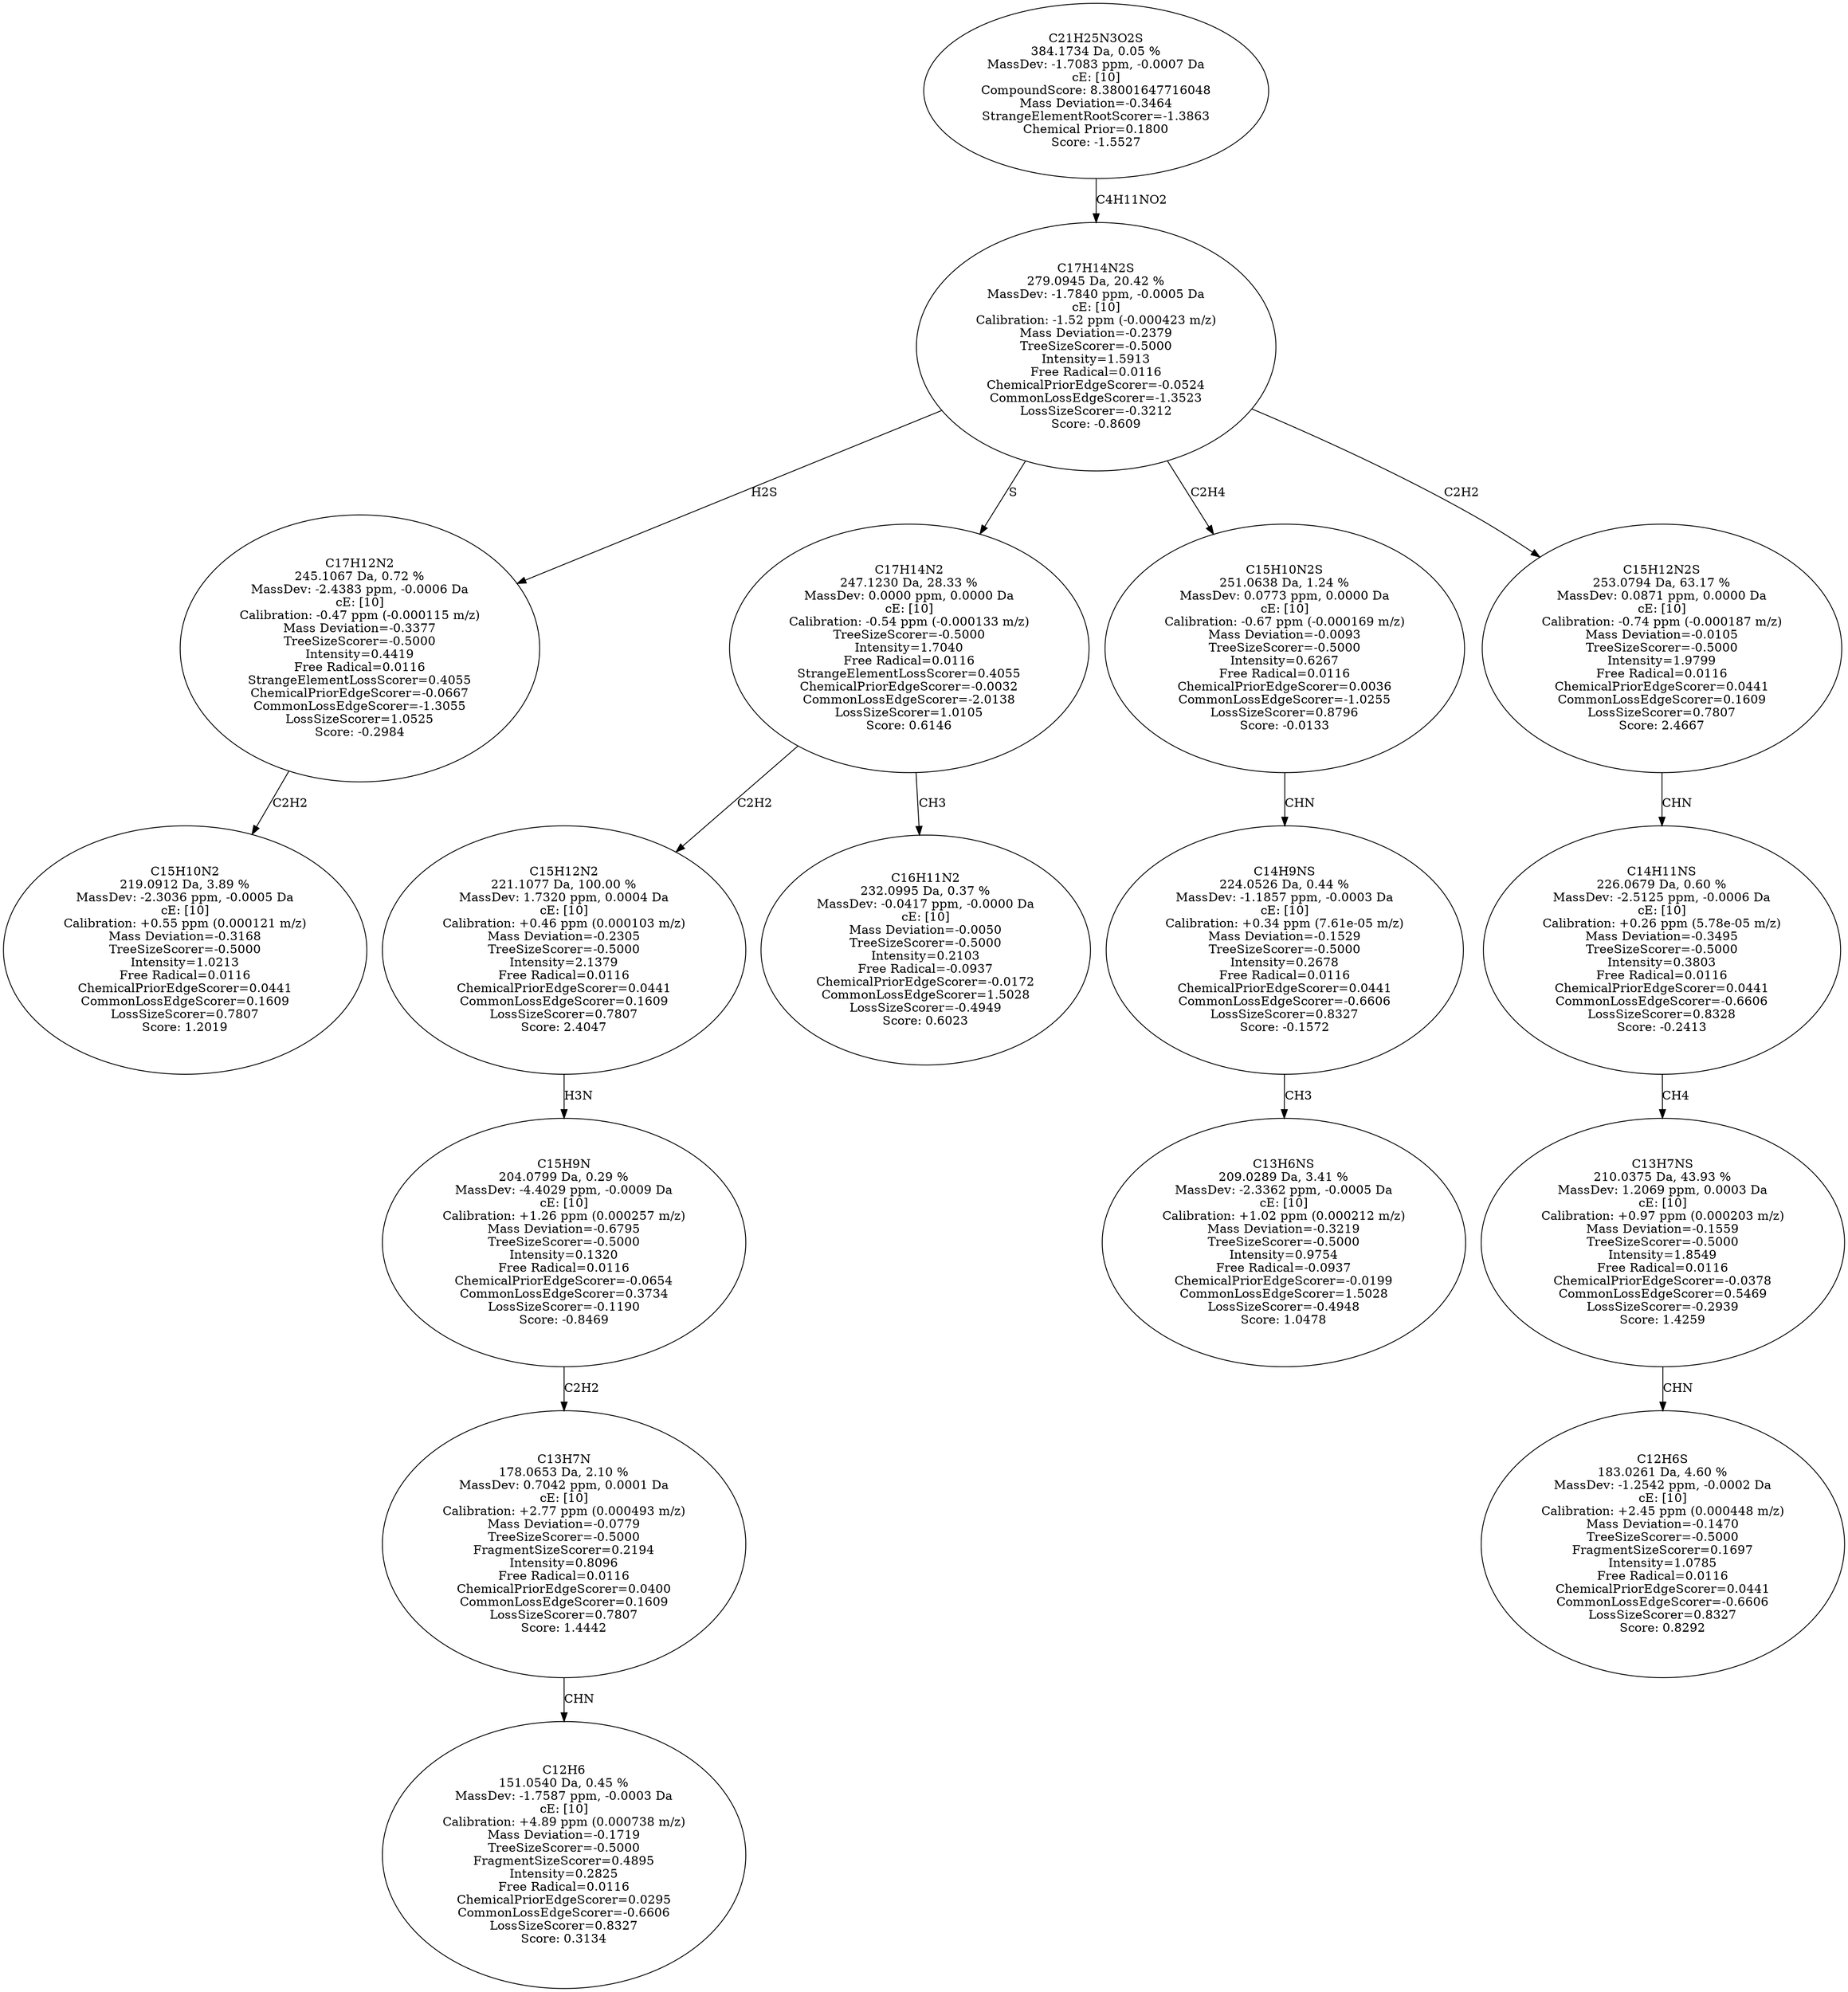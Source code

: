 strict digraph {
v1 [label="C15H10N2\n219.0912 Da, 3.89 %\nMassDev: -2.3036 ppm, -0.0005 Da\ncE: [10]\nCalibration: +0.55 ppm (0.000121 m/z)\nMass Deviation=-0.3168\nTreeSizeScorer=-0.5000\nIntensity=1.0213\nFree Radical=0.0116\nChemicalPriorEdgeScorer=0.0441\nCommonLossEdgeScorer=0.1609\nLossSizeScorer=0.7807\nScore: 1.2019"];
v2 [label="C17H12N2\n245.1067 Da, 0.72 %\nMassDev: -2.4383 ppm, -0.0006 Da\ncE: [10]\nCalibration: -0.47 ppm (-0.000115 m/z)\nMass Deviation=-0.3377\nTreeSizeScorer=-0.5000\nIntensity=0.4419\nFree Radical=0.0116\nStrangeElementLossScorer=0.4055\nChemicalPriorEdgeScorer=-0.0667\nCommonLossEdgeScorer=-1.3055\nLossSizeScorer=1.0525\nScore: -0.2984"];
v3 [label="C12H6\n151.0540 Da, 0.45 %\nMassDev: -1.7587 ppm, -0.0003 Da\ncE: [10]\nCalibration: +4.89 ppm (0.000738 m/z)\nMass Deviation=-0.1719\nTreeSizeScorer=-0.5000\nFragmentSizeScorer=0.4895\nIntensity=0.2825\nFree Radical=0.0116\nChemicalPriorEdgeScorer=0.0295\nCommonLossEdgeScorer=-0.6606\nLossSizeScorer=0.8327\nScore: 0.3134"];
v4 [label="C13H7N\n178.0653 Da, 2.10 %\nMassDev: 0.7042 ppm, 0.0001 Da\ncE: [10]\nCalibration: +2.77 ppm (0.000493 m/z)\nMass Deviation=-0.0779\nTreeSizeScorer=-0.5000\nFragmentSizeScorer=0.2194\nIntensity=0.8096\nFree Radical=0.0116\nChemicalPriorEdgeScorer=0.0400\nCommonLossEdgeScorer=0.1609\nLossSizeScorer=0.7807\nScore: 1.4442"];
v5 [label="C15H9N\n204.0799 Da, 0.29 %\nMassDev: -4.4029 ppm, -0.0009 Da\ncE: [10]\nCalibration: +1.26 ppm (0.000257 m/z)\nMass Deviation=-0.6795\nTreeSizeScorer=-0.5000\nIntensity=0.1320\nFree Radical=0.0116\nChemicalPriorEdgeScorer=-0.0654\nCommonLossEdgeScorer=0.3734\nLossSizeScorer=-0.1190\nScore: -0.8469"];
v6 [label="C15H12N2\n221.1077 Da, 100.00 %\nMassDev: 1.7320 ppm, 0.0004 Da\ncE: [10]\nCalibration: +0.46 ppm (0.000103 m/z)\nMass Deviation=-0.2305\nTreeSizeScorer=-0.5000\nIntensity=2.1379\nFree Radical=0.0116\nChemicalPriorEdgeScorer=0.0441\nCommonLossEdgeScorer=0.1609\nLossSizeScorer=0.7807\nScore: 2.4047"];
v7 [label="C16H11N2\n232.0995 Da, 0.37 %\nMassDev: -0.0417 ppm, -0.0000 Da\ncE: [10]\nMass Deviation=-0.0050\nTreeSizeScorer=-0.5000\nIntensity=0.2103\nFree Radical=-0.0937\nChemicalPriorEdgeScorer=-0.0172\nCommonLossEdgeScorer=1.5028\nLossSizeScorer=-0.4949\nScore: 0.6023"];
v8 [label="C17H14N2\n247.1230 Da, 28.33 %\nMassDev: 0.0000 ppm, 0.0000 Da\ncE: [10]\nCalibration: -0.54 ppm (-0.000133 m/z)\nTreeSizeScorer=-0.5000\nIntensity=1.7040\nFree Radical=0.0116\nStrangeElementLossScorer=0.4055\nChemicalPriorEdgeScorer=-0.0032\nCommonLossEdgeScorer=-2.0138\nLossSizeScorer=1.0105\nScore: 0.6146"];
v9 [label="C13H6NS\n209.0289 Da, 3.41 %\nMassDev: -2.3362 ppm, -0.0005 Da\ncE: [10]\nCalibration: +1.02 ppm (0.000212 m/z)\nMass Deviation=-0.3219\nTreeSizeScorer=-0.5000\nIntensity=0.9754\nFree Radical=-0.0937\nChemicalPriorEdgeScorer=-0.0199\nCommonLossEdgeScorer=1.5028\nLossSizeScorer=-0.4948\nScore: 1.0478"];
v10 [label="C14H9NS\n224.0526 Da, 0.44 %\nMassDev: -1.1857 ppm, -0.0003 Da\ncE: [10]\nCalibration: +0.34 ppm (7.61e-05 m/z)\nMass Deviation=-0.1529\nTreeSizeScorer=-0.5000\nIntensity=0.2678\nFree Radical=0.0116\nChemicalPriorEdgeScorer=0.0441\nCommonLossEdgeScorer=-0.6606\nLossSizeScorer=0.8327\nScore: -0.1572"];
v11 [label="C15H10N2S\n251.0638 Da, 1.24 %\nMassDev: 0.0773 ppm, 0.0000 Da\ncE: [10]\nCalibration: -0.67 ppm (-0.000169 m/z)\nMass Deviation=-0.0093\nTreeSizeScorer=-0.5000\nIntensity=0.6267\nFree Radical=0.0116\nChemicalPriorEdgeScorer=0.0036\nCommonLossEdgeScorer=-1.0255\nLossSizeScorer=0.8796\nScore: -0.0133"];
v12 [label="C12H6S\n183.0261 Da, 4.60 %\nMassDev: -1.2542 ppm, -0.0002 Da\ncE: [10]\nCalibration: +2.45 ppm (0.000448 m/z)\nMass Deviation=-0.1470\nTreeSizeScorer=-0.5000\nFragmentSizeScorer=0.1697\nIntensity=1.0785\nFree Radical=0.0116\nChemicalPriorEdgeScorer=0.0441\nCommonLossEdgeScorer=-0.6606\nLossSizeScorer=0.8327\nScore: 0.8292"];
v13 [label="C13H7NS\n210.0375 Da, 43.93 %\nMassDev: 1.2069 ppm, 0.0003 Da\ncE: [10]\nCalibration: +0.97 ppm (0.000203 m/z)\nMass Deviation=-0.1559\nTreeSizeScorer=-0.5000\nIntensity=1.8549\nFree Radical=0.0116\nChemicalPriorEdgeScorer=-0.0378\nCommonLossEdgeScorer=0.5469\nLossSizeScorer=-0.2939\nScore: 1.4259"];
v14 [label="C14H11NS\n226.0679 Da, 0.60 %\nMassDev: -2.5125 ppm, -0.0006 Da\ncE: [10]\nCalibration: +0.26 ppm (5.78e-05 m/z)\nMass Deviation=-0.3495\nTreeSizeScorer=-0.5000\nIntensity=0.3803\nFree Radical=0.0116\nChemicalPriorEdgeScorer=0.0441\nCommonLossEdgeScorer=-0.6606\nLossSizeScorer=0.8328\nScore: -0.2413"];
v15 [label="C15H12N2S\n253.0794 Da, 63.17 %\nMassDev: 0.0871 ppm, 0.0000 Da\ncE: [10]\nCalibration: -0.74 ppm (-0.000187 m/z)\nMass Deviation=-0.0105\nTreeSizeScorer=-0.5000\nIntensity=1.9799\nFree Radical=0.0116\nChemicalPriorEdgeScorer=0.0441\nCommonLossEdgeScorer=0.1609\nLossSizeScorer=0.7807\nScore: 2.4667"];
v16 [label="C17H14N2S\n279.0945 Da, 20.42 %\nMassDev: -1.7840 ppm, -0.0005 Da\ncE: [10]\nCalibration: -1.52 ppm (-0.000423 m/z)\nMass Deviation=-0.2379\nTreeSizeScorer=-0.5000\nIntensity=1.5913\nFree Radical=0.0116\nChemicalPriorEdgeScorer=-0.0524\nCommonLossEdgeScorer=-1.3523\nLossSizeScorer=-0.3212\nScore: -0.8609"];
v17 [label="C21H25N3O2S\n384.1734 Da, 0.05 %\nMassDev: -1.7083 ppm, -0.0007 Da\ncE: [10]\nCompoundScore: 8.38001647716048\nMass Deviation=-0.3464\nStrangeElementRootScorer=-1.3863\nChemical Prior=0.1800\nScore: -1.5527"];
v2 -> v1 [label="C2H2"];
v16 -> v2 [label="H2S"];
v4 -> v3 [label="CHN"];
v5 -> v4 [label="C2H2"];
v6 -> v5 [label="H3N"];
v8 -> v6 [label="C2H2"];
v8 -> v7 [label="CH3"];
v16 -> v8 [label="S"];
v10 -> v9 [label="CH3"];
v11 -> v10 [label="CHN"];
v16 -> v11 [label="C2H4"];
v13 -> v12 [label="CHN"];
v14 -> v13 [label="CH4"];
v15 -> v14 [label="CHN"];
v16 -> v15 [label="C2H2"];
v17 -> v16 [label="C4H11NO2"];
}